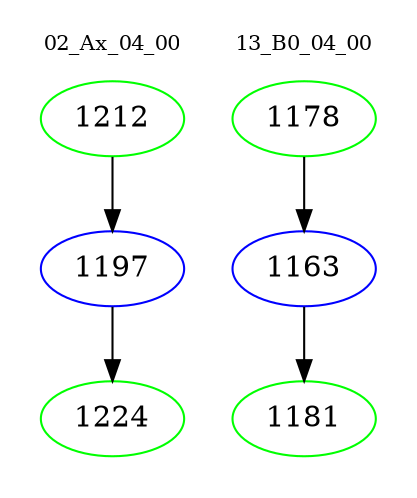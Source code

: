 digraph{
subgraph cluster_0 {
color = white
label = "02_Ax_04_00";
fontsize=10;
T0_1212 [label="1212", color="green"]
T0_1212 -> T0_1197 [color="black"]
T0_1197 [label="1197", color="blue"]
T0_1197 -> T0_1224 [color="black"]
T0_1224 [label="1224", color="green"]
}
subgraph cluster_1 {
color = white
label = "13_B0_04_00";
fontsize=10;
T1_1178 [label="1178", color="green"]
T1_1178 -> T1_1163 [color="black"]
T1_1163 [label="1163", color="blue"]
T1_1163 -> T1_1181 [color="black"]
T1_1181 [label="1181", color="green"]
}
}
